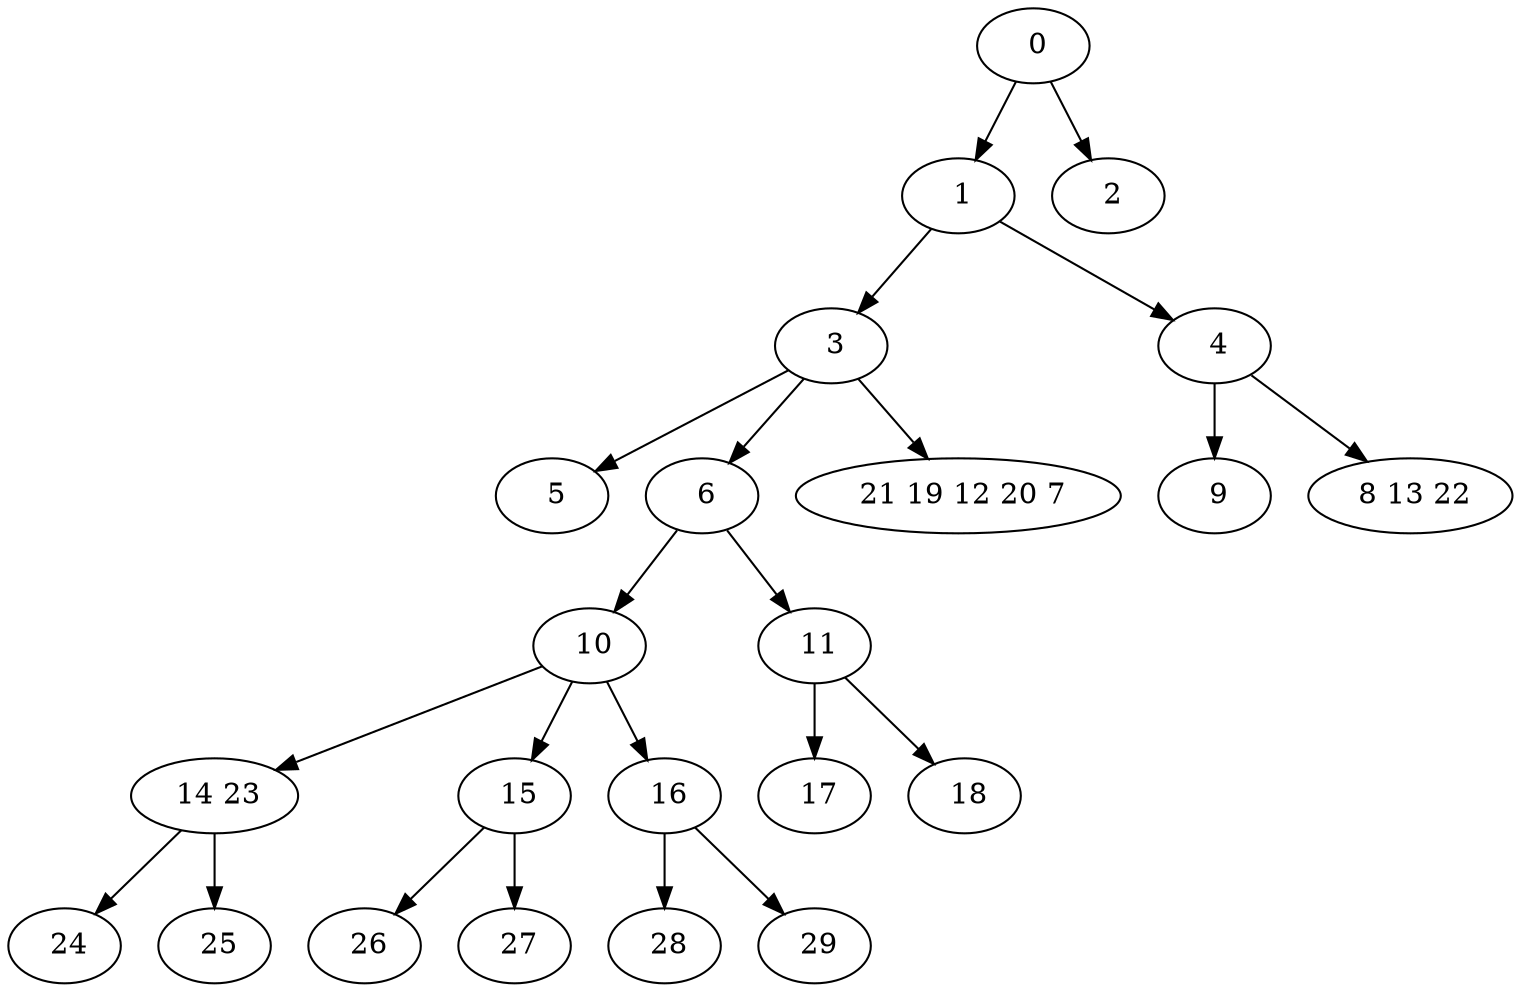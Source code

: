 digraph mytree {
" 0" -> " 1";
" 0" -> " 2";
" 1" -> " 3";
" 1" -> " 4";
" 2";
" 24";
" 3" -> " 5";
" 3" -> " 6";
" 3" -> " 21 19 12 20 7";
" 4" -> " 9";
" 4" -> " 8 13 22";
" 5";
" 6" -> " 10";
" 6" -> " 11";
" 10" -> " 14 23";
" 10" -> " 15";
" 10" -> " 16";
" 9";
" 8 13 22";
" 11" -> " 17";
" 11" -> " 18";
" 14 23" -> " 24";
" 14 23" -> " 25";
" 15" -> " 26";
" 15" -> " 27";
" 16" -> " 28";
" 16" -> " 29";
" 17";
" 18";
" 25";
" 26";
" 27";
" 28";
" 29";
" 21 19 12 20 7";
}
